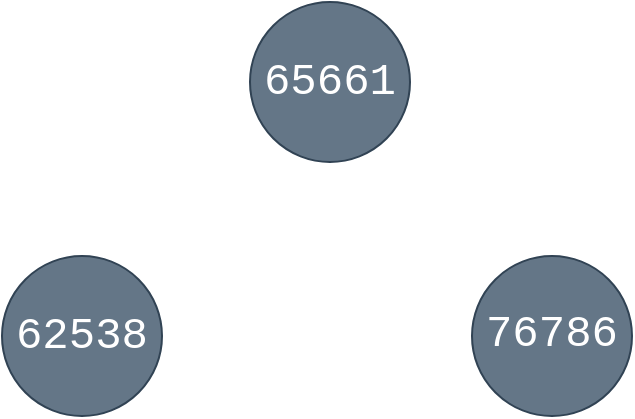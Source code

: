 <mxfile version="13.9.9" type="device"><diagram id="EqVcQFPwNhPRp-vNPnCZ" name="Page-1"><mxGraphModel dx="1838" dy="607" grid="0" gridSize="10" guides="1" tooltips="1" connect="1" arrows="1" fold="1" page="0" pageScale="1" pageWidth="827" pageHeight="1169" background="#ffffff" math="0" shadow="0"><root><mxCell id="0"/><mxCell id="1" parent="0"/><mxCell id="z27CGJLSQaO935RSZYf0-5" value="&lt;span style=&quot;font-family: &amp;#34;consolas&amp;#34; , &amp;#34;lucida console&amp;#34; , &amp;#34;courier new&amp;#34; , monospace ; text-align: left&quot;&gt;&lt;font style=&quot;font-size: 22px&quot;&gt;76786&lt;/font&gt;&lt;/span&gt;" style="ellipse;whiteSpace=wrap;html=1;aspect=fixed;fillColor=#647687;strokeColor=#314354;fontColor=#ffffff;" parent="1" vertex="1"><mxGeometry x="-479" y="270" width="80" height="80" as="geometry"/></mxCell><mxCell id="CF45bslAm1gHe8PqJffI-2" value="&lt;div style=&quot;text-align: left&quot;&gt;&lt;span style=&quot;font-size: 22px&quot;&gt;&lt;font face=&quot;consolas, lucida console, courier new, monospace&quot;&gt;62538&lt;/font&gt;&lt;/span&gt;&lt;/div&gt;" style="ellipse;whiteSpace=wrap;html=1;aspect=fixed;fillColor=#647687;strokeColor=#314354;fontColor=#ffffff;" vertex="1" parent="1"><mxGeometry x="-714" y="270" width="80" height="80" as="geometry"/></mxCell><mxCell id="CF45bslAm1gHe8PqJffI-3" value="&lt;div style=&quot;text-align: left&quot;&gt;&lt;span style=&quot;font-size: 22px&quot;&gt;&lt;font face=&quot;consolas, lucida console, courier new, monospace&quot;&gt;65661&lt;/font&gt;&lt;/span&gt;&lt;/div&gt;" style="ellipse;whiteSpace=wrap;html=1;aspect=fixed;fillColor=#647687;strokeColor=#314354;fontColor=#ffffff;" vertex="1" parent="1"><mxGeometry x="-590" y="143" width="80" height="80" as="geometry"/></mxCell></root></mxGraphModel></diagram></mxfile>